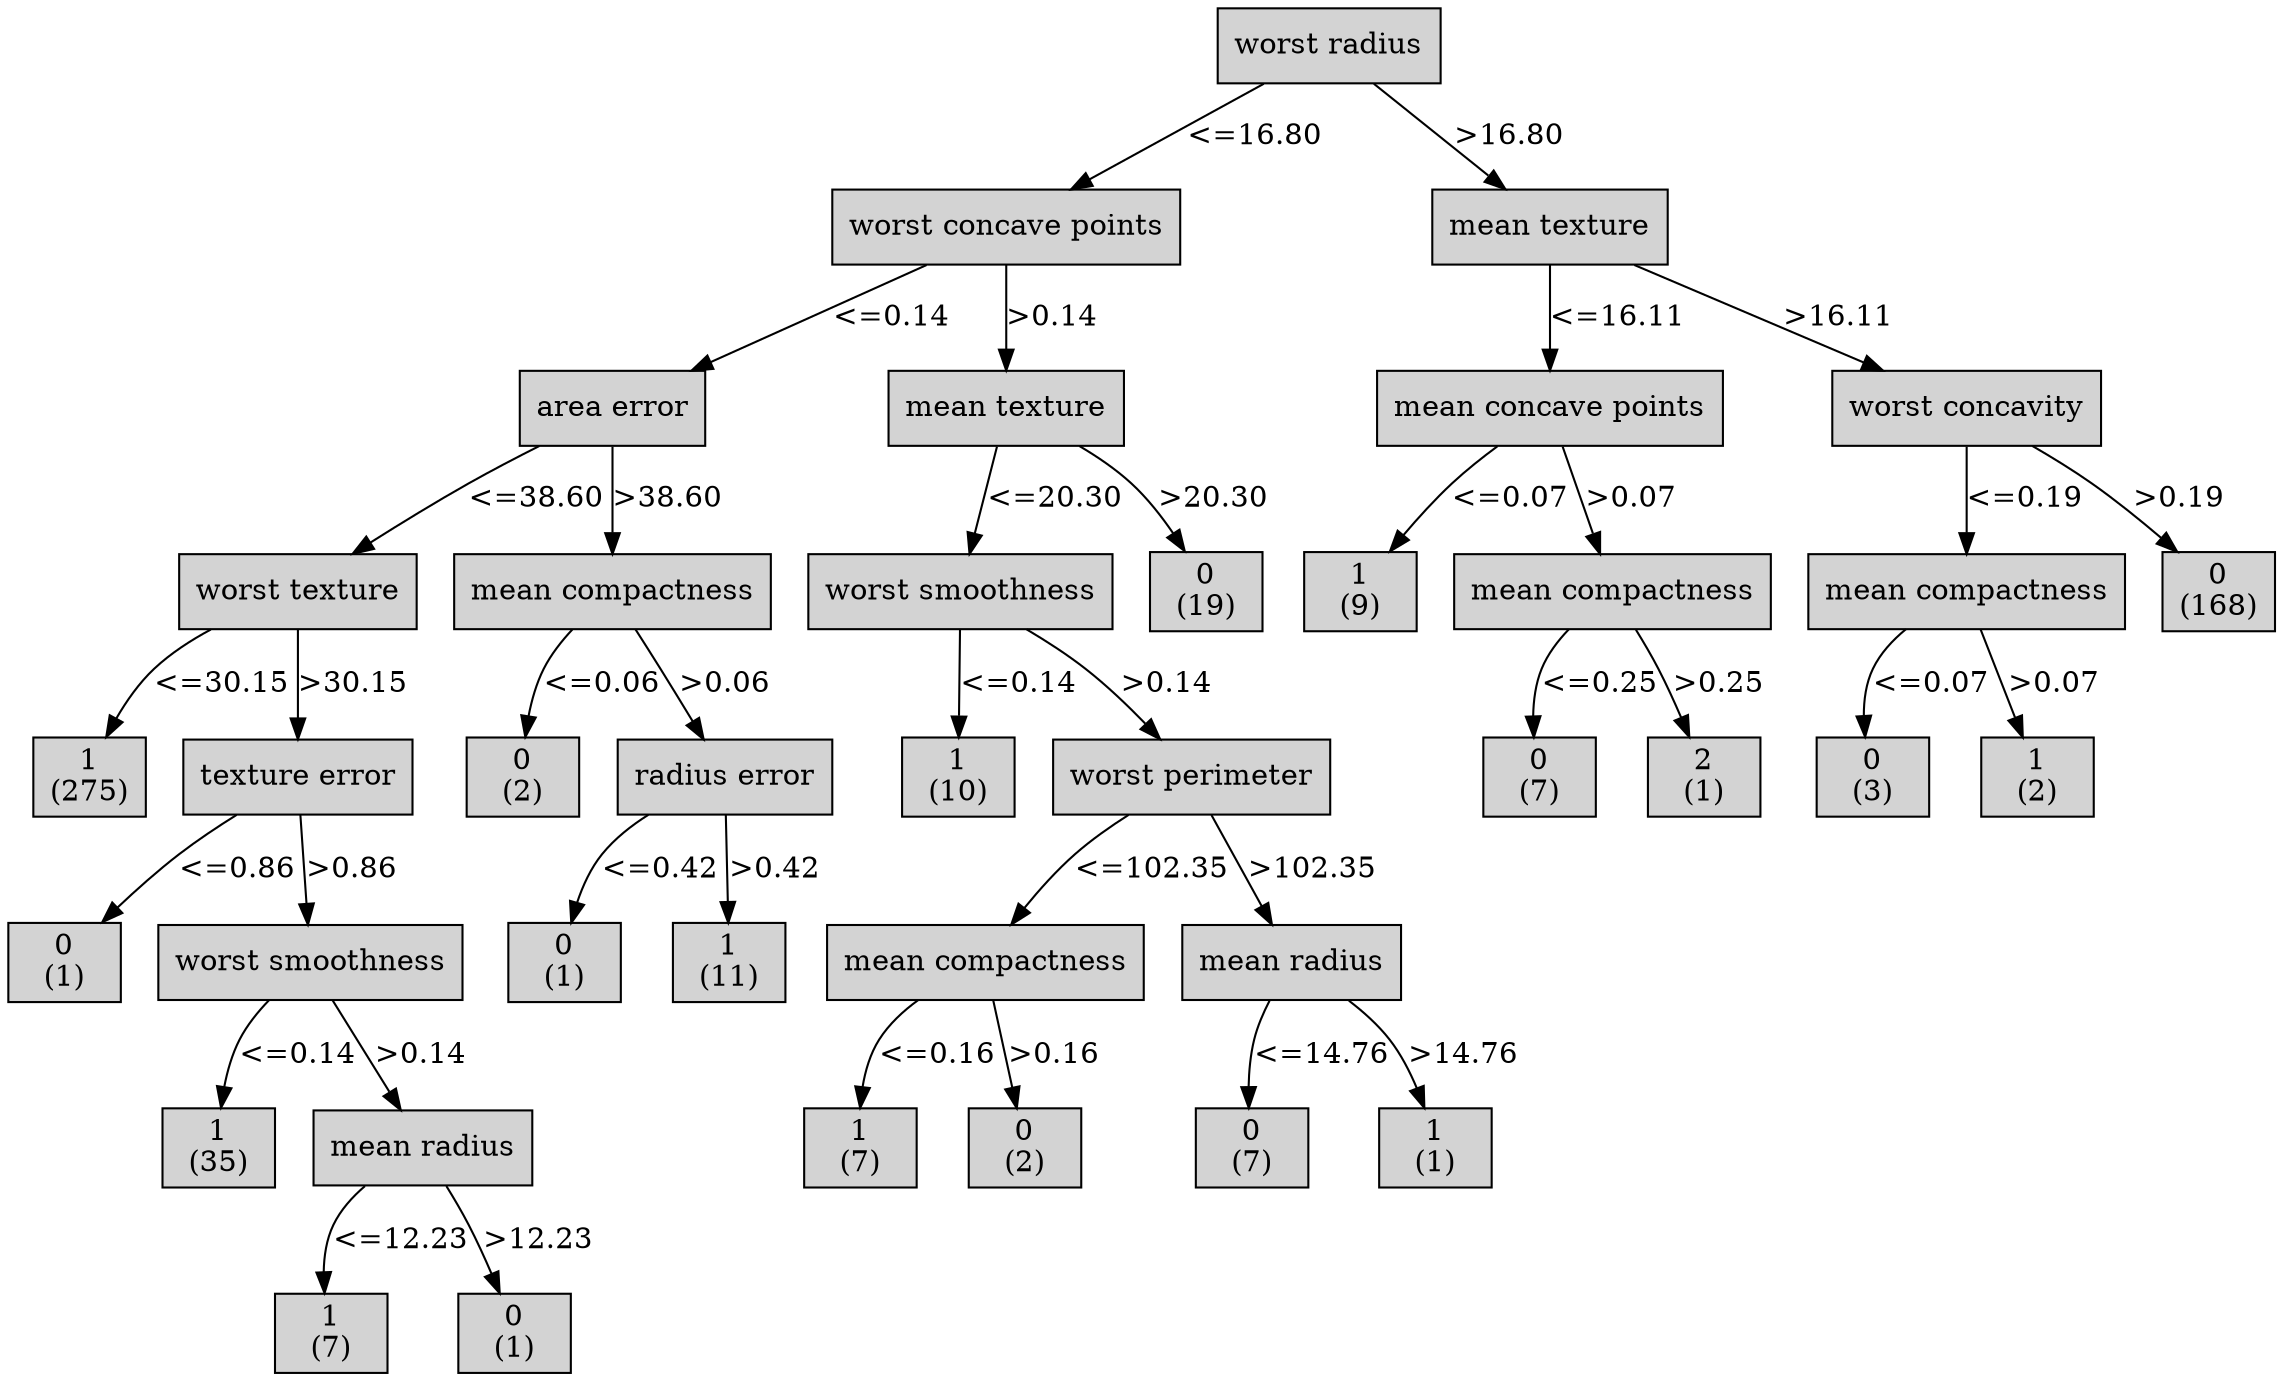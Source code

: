 digraph ID3_Tree {
"0" [shape=box, style=filled, label="worst radius
", weight=1]
"1" [shape=box, style=filled, label="worst concave points
", weight=2]
0 -> 1 [ label = "<=16.80"];
"2" [shape=box, style=filled, label="area error
", weight=3]
1 -> 2 [ label = "<=0.14"];
"3" [shape=box, style=filled, label="worst texture
", weight=4]
2 -> 3 [ label = "<=38.60"];
"4" [shape=box, style=filled, label="1
(275)
", weight=5]
3 -> 4 [ label = "<=30.15"];
"5" [shape=box, style=filled, label="texture error
", weight=5]
3 -> 5 [ label = ">30.15"];
"6" [shape=box, style=filled, label="0
(1)
", weight=6]
5 -> 6 [ label = "<=0.86"];
"7" [shape=box, style=filled, label="worst smoothness
", weight=6]
5 -> 7 [ label = ">0.86"];
"8" [shape=box, style=filled, label="1
(35)
", weight=7]
7 -> 8 [ label = "<=0.14"];
"9" [shape=box, style=filled, label="mean radius
", weight=7]
7 -> 9 [ label = ">0.14"];
"10" [shape=box, style=filled, label="1
(7)
", weight=8]
9 -> 10 [ label = "<=12.23"];
"11" [shape=box, style=filled, label="0
(1)
", weight=8]
9 -> 11 [ label = ">12.23"];
"12" [shape=box, style=filled, label="mean compactness
", weight=4]
2 -> 12 [ label = ">38.60"];
"13" [shape=box, style=filled, label="0
(2)
", weight=5]
12 -> 13 [ label = "<=0.06"];
"14" [shape=box, style=filled, label="radius error
", weight=5]
12 -> 14 [ label = ">0.06"];
"15" [shape=box, style=filled, label="0
(1)
", weight=6]
14 -> 15 [ label = "<=0.42"];
"16" [shape=box, style=filled, label="1
(11)
", weight=6]
14 -> 16 [ label = ">0.42"];
"17" [shape=box, style=filled, label="mean texture
", weight=3]
1 -> 17 [ label = ">0.14"];
"18" [shape=box, style=filled, label="worst smoothness
", weight=4]
17 -> 18 [ label = "<=20.30"];
"19" [shape=box, style=filled, label="1
(10)
", weight=5]
18 -> 19 [ label = "<=0.14"];
"20" [shape=box, style=filled, label="worst perimeter
", weight=5]
18 -> 20 [ label = ">0.14"];
"21" [shape=box, style=filled, label="mean compactness
", weight=6]
20 -> 21 [ label = "<=102.35"];
"22" [shape=box, style=filled, label="1
(7)
", weight=7]
21 -> 22 [ label = "<=0.16"];
"23" [shape=box, style=filled, label="0
(2)
", weight=7]
21 -> 23 [ label = ">0.16"];
"24" [shape=box, style=filled, label="mean radius
", weight=6]
20 -> 24 [ label = ">102.35"];
"25" [shape=box, style=filled, label="0
(7)
", weight=7]
24 -> 25 [ label = "<=14.76"];
"26" [shape=box, style=filled, label="1
(1)
", weight=7]
24 -> 26 [ label = ">14.76"];
"27" [shape=box, style=filled, label="0
(19)
", weight=4]
17 -> 27 [ label = ">20.30"];
"28" [shape=box, style=filled, label="mean texture
", weight=2]
0 -> 28 [ label = ">16.80"];
"29" [shape=box, style=filled, label="mean concave points
", weight=3]
28 -> 29 [ label = "<=16.11"];
"30" [shape=box, style=filled, label="1
(9)
", weight=4]
29 -> 30 [ label = "<=0.07"];
"31" [shape=box, style=filled, label="mean compactness
", weight=4]
29 -> 31 [ label = ">0.07"];
"32" [shape=box, style=filled, label="0
(7)
", weight=5]
31 -> 32 [ label = "<=0.25"];
"33" [shape=box, style=filled, label="2
(1)
", weight=5]
31 -> 33 [ label = ">0.25"];
"34" [shape=box, style=filled, label="worst concavity
", weight=3]
28 -> 34 [ label = ">16.11"];
"35" [shape=box, style=filled, label="mean compactness
", weight=4]
34 -> 35 [ label = "<=0.19"];
"36" [shape=box, style=filled, label="0
(3)
", weight=5]
35 -> 36 [ label = "<=0.07"];
"37" [shape=box, style=filled, label="1
(2)
", weight=5]
35 -> 37 [ label = ">0.07"];
"38" [shape=box, style=filled, label="0
(168)
", weight=4]
34 -> 38 [ label = ">0.19"];
{rank=same; 0;};
{rank=same; 1;28;};
{rank=same; 2;17;29;34;};
{rank=same; 3;12;18;27;30;31;35;38;};
{rank=same; 4;5;13;14;19;20;32;33;36;37;};
{rank=same; 6;7;15;16;21;24;};
{rank=same; 8;9;22;23;25;26;};
{rank=same; 10;11;};
}